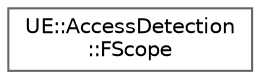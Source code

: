 digraph "Graphical Class Hierarchy"
{
 // INTERACTIVE_SVG=YES
 // LATEX_PDF_SIZE
  bgcolor="transparent";
  edge [fontname=Helvetica,fontsize=10,labelfontname=Helvetica,labelfontsize=10];
  node [fontname=Helvetica,fontsize=10,shape=box,height=0.2,width=0.4];
  rankdir="LR";
  Node0 [id="Node000000",label="UE::AccessDetection\l::FScope",height=0.2,width=0.4,color="grey40", fillcolor="white", style="filled",URL="$d4/df1/classUE_1_1AccessDetection_1_1FScope.html",tooltip="Detects access to global core systems while running deterministic code that should be isolated from t..."];
}
